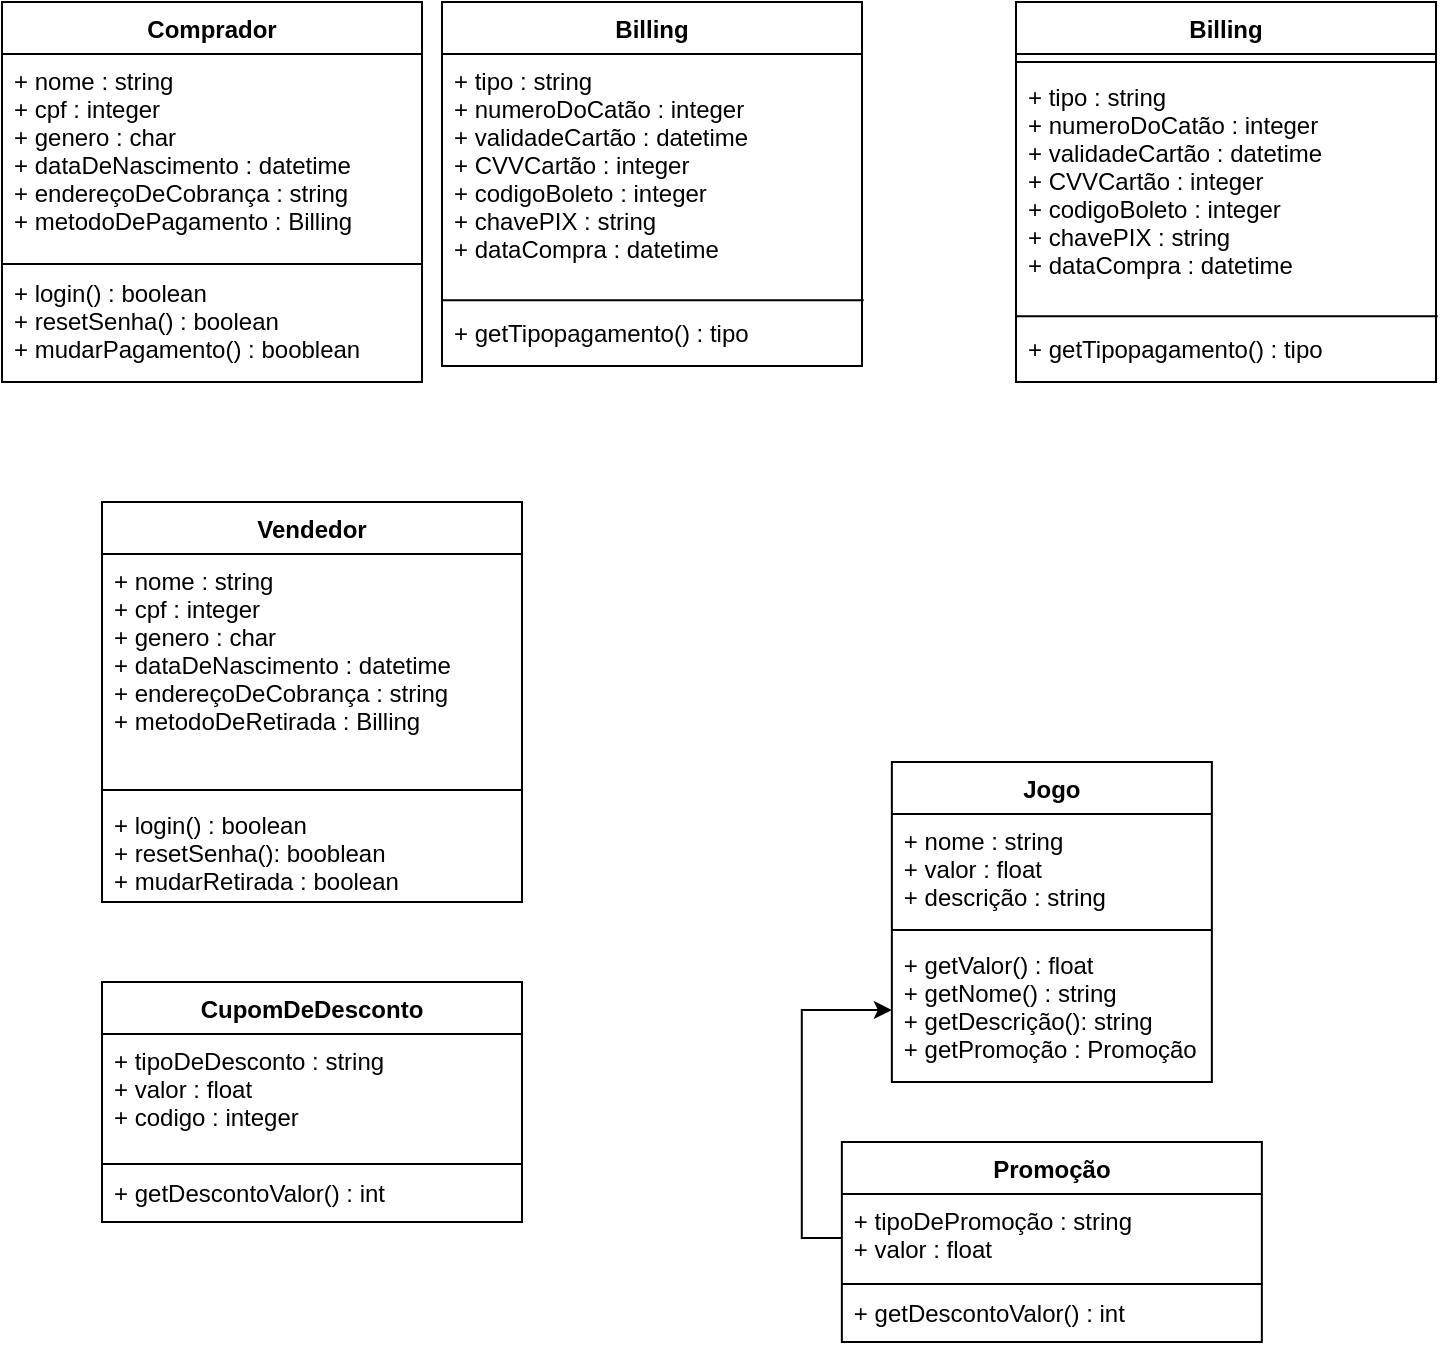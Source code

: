 <mxfile version="14.4.9" type="github">
  <diagram id="p_OIc64g3_nd8ZUHd3uH" name="Page-1">
    <mxGraphModel dx="538" dy="578" grid="1" gridSize="10" guides="1" tooltips="1" connect="1" arrows="1" fold="1" page="1" pageScale="1" pageWidth="827" pageHeight="1169" math="0" shadow="0">
      <root>
        <mxCell id="0" />
        <mxCell id="1" parent="0" />
        <mxCell id="4D1LthnRRdTMAWJFNhGh-5" value="Comprador" style="swimlane;fontStyle=1;align=center;verticalAlign=top;childLayout=stackLayout;horizontal=1;startSize=26;horizontalStack=0;resizeParent=1;resizeParentMax=0;resizeLast=0;collapsible=1;marginBottom=0;" vertex="1" parent="1">
          <mxGeometry x="110" y="100" width="210" height="190" as="geometry" />
        </mxCell>
        <mxCell id="4D1LthnRRdTMAWJFNhGh-6" value="+ nome : string&#xa;+ cpf : integer&#xa;+ genero : char&#xa;+ dataDeNascimento : datetime&#xa;+ endereçoDeCobrança : string&#xa;+ metodoDePagamento : Billing&#xa;" style="text;strokeColor=none;fillColor=none;align=left;verticalAlign=top;spacingLeft=4;spacingRight=4;overflow=hidden;rotatable=0;points=[[0,0.5],[1,0.5]];portConstraint=eastwest;" vertex="1" parent="4D1LthnRRdTMAWJFNhGh-5">
          <mxGeometry y="26" width="210" height="104" as="geometry" />
        </mxCell>
        <mxCell id="4D1LthnRRdTMAWJFNhGh-7" value="" style="line;strokeWidth=1;fillColor=none;align=left;verticalAlign=middle;spacingTop=-1;spacingLeft=3;spacingRight=3;rotatable=0;labelPosition=right;points=[];portConstraint=eastwest;" vertex="1" parent="4D1LthnRRdTMAWJFNhGh-5">
          <mxGeometry y="130" width="210" height="2" as="geometry" />
        </mxCell>
        <mxCell id="4D1LthnRRdTMAWJFNhGh-8" value="+ login() : boolean&#xa;+ resetSenha() : boolean&#xa;+ mudarPagamento() : booblean" style="text;strokeColor=none;fillColor=none;align=left;verticalAlign=top;spacingLeft=4;spacingRight=4;overflow=hidden;rotatable=0;points=[[0,0.5],[1,0.5]];portConstraint=eastwest;" vertex="1" parent="4D1LthnRRdTMAWJFNhGh-5">
          <mxGeometry y="132" width="210" height="58" as="geometry" />
        </mxCell>
        <mxCell id="4D1LthnRRdTMAWJFNhGh-9" value="Vendedor" style="swimlane;fontStyle=1;align=center;verticalAlign=top;childLayout=stackLayout;horizontal=1;startSize=26;horizontalStack=0;resizeParent=1;resizeParentMax=0;resizeLast=0;collapsible=1;marginBottom=0;" vertex="1" parent="1">
          <mxGeometry x="160" y="350" width="210" height="200" as="geometry" />
        </mxCell>
        <mxCell id="4D1LthnRRdTMAWJFNhGh-10" value="+ nome : string&#xa;+ cpf : integer&#xa;+ genero : char&#xa;+ dataDeNascimento : datetime&#xa;+ endereçoDeCobrança : string&#xa;+ metodoDeRetirada : Billing" style="text;strokeColor=none;fillColor=none;align=left;verticalAlign=top;spacingLeft=4;spacingRight=4;overflow=hidden;rotatable=0;points=[[0,0.5],[1,0.5]];portConstraint=eastwest;" vertex="1" parent="4D1LthnRRdTMAWJFNhGh-9">
          <mxGeometry y="26" width="210" height="114" as="geometry" />
        </mxCell>
        <mxCell id="4D1LthnRRdTMAWJFNhGh-11" value="" style="line;strokeWidth=1;fillColor=none;align=left;verticalAlign=middle;spacingTop=-1;spacingLeft=3;spacingRight=3;rotatable=0;labelPosition=right;points=[];portConstraint=eastwest;" vertex="1" parent="4D1LthnRRdTMAWJFNhGh-9">
          <mxGeometry y="140" width="210" height="8" as="geometry" />
        </mxCell>
        <mxCell id="4D1LthnRRdTMAWJFNhGh-12" value="+ login() : boolean&#xa;+ resetSenha(): booblean&#xa;+ mudarRetirada : boolean" style="text;strokeColor=none;fillColor=none;align=left;verticalAlign=top;spacingLeft=4;spacingRight=4;overflow=hidden;rotatable=0;points=[[0,0.5],[1,0.5]];portConstraint=eastwest;" vertex="1" parent="4D1LthnRRdTMAWJFNhGh-9">
          <mxGeometry y="148" width="210" height="52" as="geometry" />
        </mxCell>
        <mxCell id="4D1LthnRRdTMAWJFNhGh-13" value="Jogo" style="swimlane;fontStyle=1;align=center;verticalAlign=top;childLayout=stackLayout;horizontal=1;startSize=26;horizontalStack=0;resizeParent=1;resizeParentMax=0;resizeLast=0;collapsible=1;marginBottom=0;" vertex="1" parent="1">
          <mxGeometry x="554.93" y="480" width="160" height="160" as="geometry" />
        </mxCell>
        <mxCell id="4D1LthnRRdTMAWJFNhGh-14" value="+ nome : string&#xa;+ valor : float&#xa;+ descrição : string&#xa;" style="text;strokeColor=none;fillColor=none;align=left;verticalAlign=top;spacingLeft=4;spacingRight=4;overflow=hidden;rotatable=0;points=[[0,0.5],[1,0.5]];portConstraint=eastwest;" vertex="1" parent="4D1LthnRRdTMAWJFNhGh-13">
          <mxGeometry y="26" width="160" height="54" as="geometry" />
        </mxCell>
        <mxCell id="4D1LthnRRdTMAWJFNhGh-15" value="" style="line;strokeWidth=1;fillColor=none;align=left;verticalAlign=middle;spacingTop=-1;spacingLeft=3;spacingRight=3;rotatable=0;labelPosition=right;points=[];portConstraint=eastwest;" vertex="1" parent="4D1LthnRRdTMAWJFNhGh-13">
          <mxGeometry y="80" width="160" height="8" as="geometry" />
        </mxCell>
        <mxCell id="4D1LthnRRdTMAWJFNhGh-16" value="+ getValor() : float&#xa;+ getNome() : string&#xa;+ getDescrição(): string&#xa;+ getPromoção : Promoção&#xa;&#xa;" style="text;strokeColor=none;fillColor=none;align=left;verticalAlign=top;spacingLeft=4;spacingRight=4;overflow=hidden;rotatable=0;points=[[0,0.5],[1,0.5]];portConstraint=eastwest;" vertex="1" parent="4D1LthnRRdTMAWJFNhGh-13">
          <mxGeometry y="88" width="160" height="72" as="geometry" />
        </mxCell>
        <mxCell id="4D1LthnRRdTMAWJFNhGh-17" value="Billing" style="swimlane;fontStyle=1;align=center;verticalAlign=top;childLayout=stackLayout;horizontal=1;startSize=26;horizontalStack=0;resizeParent=1;resizeParentMax=0;resizeLast=0;collapsible=1;marginBottom=0;" vertex="1" parent="1">
          <mxGeometry x="617" y="100" width="210" height="190" as="geometry" />
        </mxCell>
        <mxCell id="4D1LthnRRdTMAWJFNhGh-19" value="" style="line;strokeWidth=1;fillColor=none;align=left;verticalAlign=middle;spacingTop=-1;spacingLeft=3;spacingRight=3;rotatable=0;labelPosition=right;points=[];portConstraint=eastwest;" vertex="1" parent="4D1LthnRRdTMAWJFNhGh-17">
          <mxGeometry y="26" width="210" height="8" as="geometry" />
        </mxCell>
        <mxCell id="4D1LthnRRdTMAWJFNhGh-18" value="+ tipo : string&#xa;+ numeroDoCatão : integer&#xa;+ validadeCartão : datetime&#xa;+ CVVCartão : integer&#xa;+ codigoBoleto : integer&#xa;+ chavePIX : string&#xa;+ dataCompra : datetime" style="text;strokeColor=none;fillColor=none;align=left;verticalAlign=top;spacingLeft=4;spacingRight=4;overflow=hidden;rotatable=0;points=[[0,0.5],[1,0.5]];portConstraint=eastwest;" vertex="1" parent="4D1LthnRRdTMAWJFNhGh-17">
          <mxGeometry y="34" width="210" height="126" as="geometry" />
        </mxCell>
        <mxCell id="4D1LthnRRdTMAWJFNhGh-26" value="" style="endArrow=none;html=1;exitX=-0.002;exitY=0.977;exitDx=0;exitDy=0;exitPerimeter=0;entryX=1.004;entryY=0.977;entryDx=0;entryDy=0;entryPerimeter=0;" edge="1" parent="4D1LthnRRdTMAWJFNhGh-17" source="4D1LthnRRdTMAWJFNhGh-18" target="4D1LthnRRdTMAWJFNhGh-18">
          <mxGeometry width="50" height="50" relative="1" as="geometry">
            <mxPoint x="20" y="210" as="sourcePoint" />
            <mxPoint x="70" y="160" as="targetPoint" />
          </mxGeometry>
        </mxCell>
        <mxCell id="4D1LthnRRdTMAWJFNhGh-20" value="+ getTipopagamento() : tipo&#xa;" style="text;strokeColor=none;fillColor=none;align=left;verticalAlign=top;spacingLeft=4;spacingRight=4;overflow=hidden;rotatable=0;points=[[0,0.5],[1,0.5]];portConstraint=eastwest;" vertex="1" parent="4D1LthnRRdTMAWJFNhGh-17">
          <mxGeometry y="160" width="210" height="30" as="geometry" />
        </mxCell>
        <mxCell id="4D1LthnRRdTMAWJFNhGh-27" value="CupomDeDesconto" style="swimlane;fontStyle=1;align=center;verticalAlign=top;childLayout=stackLayout;horizontal=1;startSize=26;horizontalStack=0;resizeParent=1;resizeParentMax=0;resizeLast=0;collapsible=1;marginBottom=0;" vertex="1" parent="1">
          <mxGeometry x="160" y="590" width="210" height="120" as="geometry" />
        </mxCell>
        <mxCell id="4D1LthnRRdTMAWJFNhGh-28" value="+ tipoDeDesconto : string&#xa;+ valor : float&#xa;+ codigo : integer" style="text;strokeColor=none;fillColor=none;align=left;verticalAlign=top;spacingLeft=4;spacingRight=4;overflow=hidden;rotatable=0;points=[[0,0.5],[1,0.5]];portConstraint=eastwest;" vertex="1" parent="4D1LthnRRdTMAWJFNhGh-27">
          <mxGeometry y="26" width="210" height="64" as="geometry" />
        </mxCell>
        <mxCell id="4D1LthnRRdTMAWJFNhGh-29" value="" style="line;strokeWidth=1;fillColor=none;align=left;verticalAlign=middle;spacingTop=-1;spacingLeft=3;spacingRight=3;rotatable=0;labelPosition=right;points=[];portConstraint=eastwest;" vertex="1" parent="4D1LthnRRdTMAWJFNhGh-27">
          <mxGeometry y="90" width="210" height="2" as="geometry" />
        </mxCell>
        <mxCell id="4D1LthnRRdTMAWJFNhGh-30" value="+ getDescontoValor() : int" style="text;strokeColor=none;fillColor=none;align=left;verticalAlign=top;spacingLeft=4;spacingRight=4;overflow=hidden;rotatable=0;points=[[0,0.5],[1,0.5]];portConstraint=eastwest;" vertex="1" parent="4D1LthnRRdTMAWJFNhGh-27">
          <mxGeometry y="92" width="210" height="28" as="geometry" />
        </mxCell>
        <mxCell id="4D1LthnRRdTMAWJFNhGh-31" value="Promoção" style="swimlane;fontStyle=1;align=center;verticalAlign=top;childLayout=stackLayout;horizontal=1;startSize=26;horizontalStack=0;resizeParent=1;resizeParentMax=0;resizeLast=0;collapsible=1;marginBottom=0;" vertex="1" parent="1">
          <mxGeometry x="529.93" y="670" width="210" height="100" as="geometry" />
        </mxCell>
        <mxCell id="4D1LthnRRdTMAWJFNhGh-32" value="+ tipoDePromoção : string&#xa;+ valor : float" style="text;strokeColor=none;fillColor=none;align=left;verticalAlign=top;spacingLeft=4;spacingRight=4;overflow=hidden;rotatable=0;points=[[0,0.5],[1,0.5]];portConstraint=eastwest;" vertex="1" parent="4D1LthnRRdTMAWJFNhGh-31">
          <mxGeometry y="26" width="210" height="44" as="geometry" />
        </mxCell>
        <mxCell id="4D1LthnRRdTMAWJFNhGh-33" value="" style="line;strokeWidth=1;fillColor=none;align=left;verticalAlign=middle;spacingTop=-1;spacingLeft=3;spacingRight=3;rotatable=0;labelPosition=right;points=[];portConstraint=eastwest;" vertex="1" parent="4D1LthnRRdTMAWJFNhGh-31">
          <mxGeometry y="70" width="210" height="2" as="geometry" />
        </mxCell>
        <mxCell id="4D1LthnRRdTMAWJFNhGh-34" value="+ getDescontoValor() : int" style="text;strokeColor=none;fillColor=none;align=left;verticalAlign=top;spacingLeft=4;spacingRight=4;overflow=hidden;rotatable=0;points=[[0,0.5],[1,0.5]];portConstraint=eastwest;" vertex="1" parent="4D1LthnRRdTMAWJFNhGh-31">
          <mxGeometry y="72" width="210" height="28" as="geometry" />
        </mxCell>
        <mxCell id="4D1LthnRRdTMAWJFNhGh-35" style="edgeStyle=orthogonalEdgeStyle;rounded=0;orthogonalLoop=1;jettySize=auto;html=1;exitX=0;exitY=0.5;exitDx=0;exitDy=0;entryX=0;entryY=0.5;entryDx=0;entryDy=0;" edge="1" parent="1" source="4D1LthnRRdTMAWJFNhGh-32" target="4D1LthnRRdTMAWJFNhGh-16">
          <mxGeometry relative="1" as="geometry" />
        </mxCell>
        <mxCell id="4D1LthnRRdTMAWJFNhGh-36" value="Billing" style="swimlane;fontStyle=1;align=center;verticalAlign=top;childLayout=stackLayout;horizontal=1;startSize=26;horizontalStack=0;resizeParent=1;resizeParentMax=0;resizeLast=0;collapsible=1;marginBottom=0;" vertex="1" parent="1">
          <mxGeometry x="330" y="100" width="210" height="182" as="geometry" />
        </mxCell>
        <mxCell id="4D1LthnRRdTMAWJFNhGh-37" value="" style="line;strokeWidth=1;fillColor=none;align=left;verticalAlign=middle;spacingTop=-1;spacingLeft=3;spacingRight=3;rotatable=0;labelPosition=right;points=[];portConstraint=eastwest;" vertex="1" parent="4D1LthnRRdTMAWJFNhGh-36">
          <mxGeometry y="26" width="210" as="geometry" />
        </mxCell>
        <mxCell id="4D1LthnRRdTMAWJFNhGh-38" value="+ tipo : string&#xa;+ numeroDoCatão : integer&#xa;+ validadeCartão : datetime&#xa;+ CVVCartão : integer&#xa;+ codigoBoleto : integer&#xa;+ chavePIX : string&#xa;+ dataCompra : datetime" style="text;strokeColor=none;fillColor=none;align=left;verticalAlign=top;spacingLeft=4;spacingRight=4;overflow=hidden;rotatable=0;points=[[0,0.5],[1,0.5]];portConstraint=eastwest;" vertex="1" parent="4D1LthnRRdTMAWJFNhGh-36">
          <mxGeometry y="26" width="210" height="126" as="geometry" />
        </mxCell>
        <mxCell id="4D1LthnRRdTMAWJFNhGh-39" value="" style="endArrow=none;html=1;exitX=-0.002;exitY=0.977;exitDx=0;exitDy=0;exitPerimeter=0;entryX=1.004;entryY=0.977;entryDx=0;entryDy=0;entryPerimeter=0;" edge="1" parent="4D1LthnRRdTMAWJFNhGh-36" source="4D1LthnRRdTMAWJFNhGh-38" target="4D1LthnRRdTMAWJFNhGh-38">
          <mxGeometry width="50" height="50" relative="1" as="geometry">
            <mxPoint x="20" y="210" as="sourcePoint" />
            <mxPoint x="70" y="160" as="targetPoint" />
          </mxGeometry>
        </mxCell>
        <mxCell id="4D1LthnRRdTMAWJFNhGh-40" value="+ getTipopagamento() : tipo&#xa;" style="text;strokeColor=none;fillColor=none;align=left;verticalAlign=top;spacingLeft=4;spacingRight=4;overflow=hidden;rotatable=0;points=[[0,0.5],[1,0.5]];portConstraint=eastwest;" vertex="1" parent="4D1LthnRRdTMAWJFNhGh-36">
          <mxGeometry y="152" width="210" height="30" as="geometry" />
        </mxCell>
      </root>
    </mxGraphModel>
  </diagram>
</mxfile>
